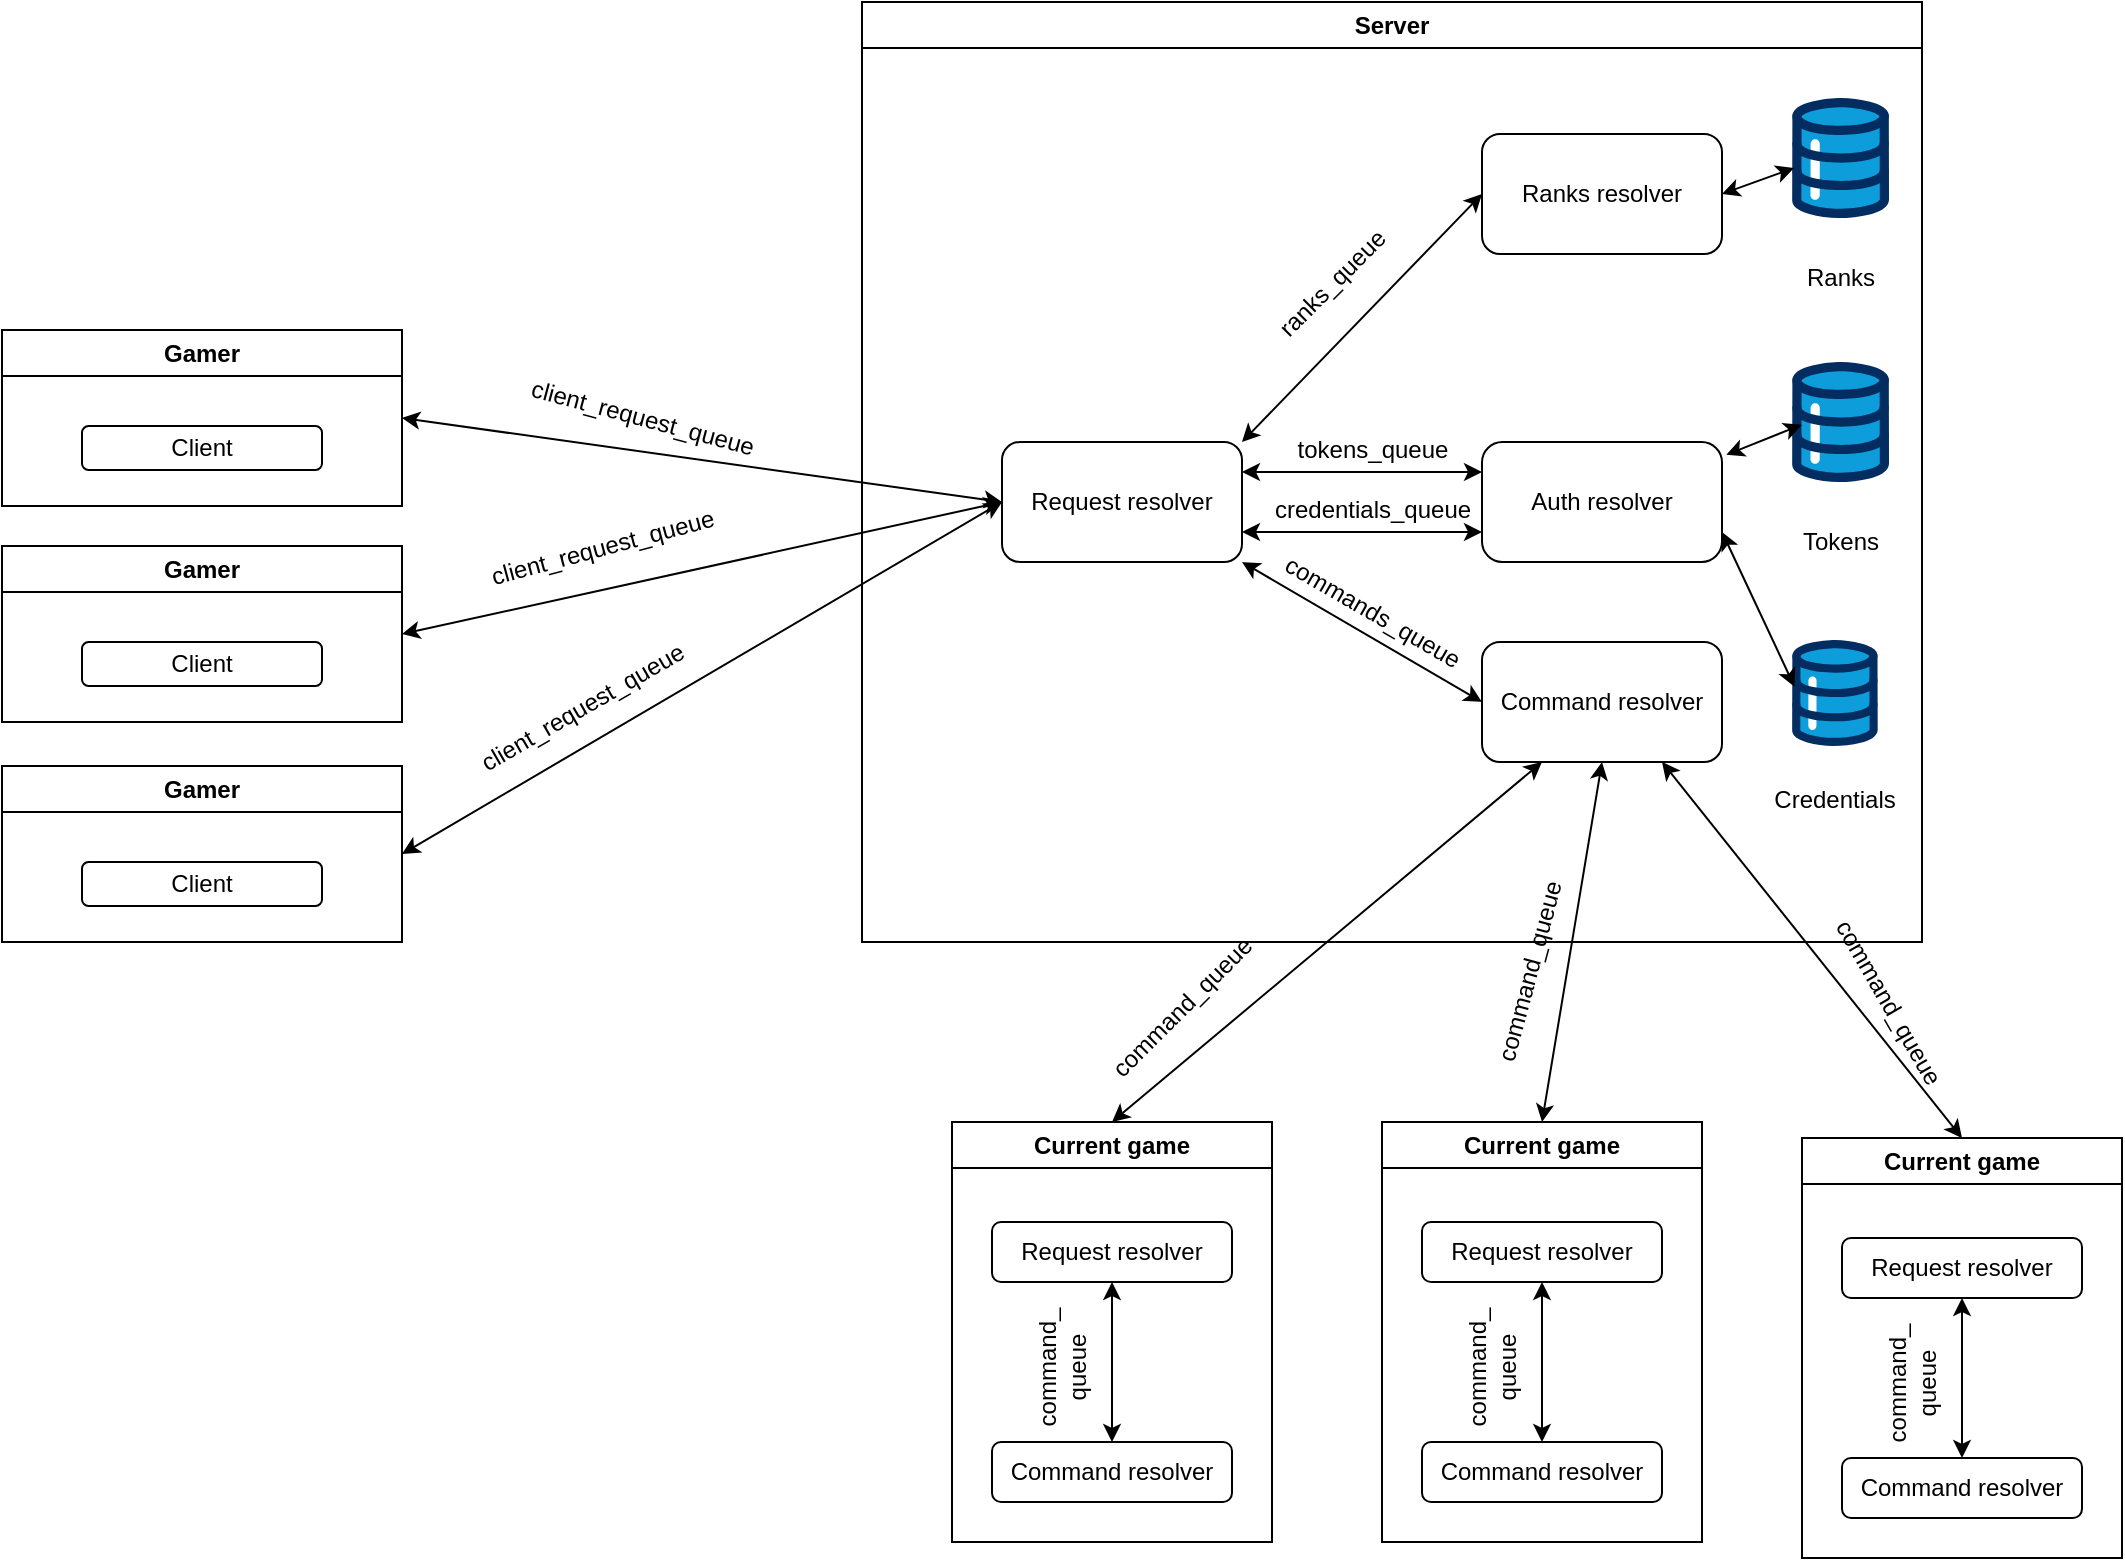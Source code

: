 <mxfile version="22.1.21" type="device">
  <diagram id="Ht1M8jgEwFfnCIfOTk4-" name="Page-1">
    <mxGraphModel dx="496" dy="1411" grid="1" gridSize="10" guides="1" tooltips="1" connect="1" arrows="1" fold="1" page="1" pageScale="1" pageWidth="1169" pageHeight="827" math="0" shadow="0">
      <root>
        <mxCell id="0" />
        <mxCell id="1" parent="0" />
        <mxCell id="ARf84FgYOcT5vbnDHxGA-6" value="Server" style="swimlane;whiteSpace=wrap;html=1;" parent="1" vertex="1">
          <mxGeometry x="450" y="-808" width="530" height="470" as="geometry">
            <mxRectangle x="405" y="-808" width="140" height="30" as="alternateBounds" />
          </mxGeometry>
        </mxCell>
        <mxCell id="ARf84FgYOcT5vbnDHxGA-1" value="Credentials" style="verticalLabelPosition=bottom;aspect=fixed;html=1;shape=mxgraph.salesforce.data;" parent="ARf84FgYOcT5vbnDHxGA-6" vertex="1">
          <mxGeometry x="465" y="319" width="42.93" height="53" as="geometry" />
        </mxCell>
        <mxCell id="ARf84FgYOcT5vbnDHxGA-2" value="Ranks" style="verticalLabelPosition=bottom;aspect=fixed;html=1;shape=mxgraph.salesforce.data;" parent="ARf84FgYOcT5vbnDHxGA-6" vertex="1">
          <mxGeometry x="465" y="48" width="48.6" height="60" as="geometry" />
        </mxCell>
        <mxCell id="ARf84FgYOcT5vbnDHxGA-3" value="Tokens" style="verticalLabelPosition=bottom;aspect=fixed;html=1;shape=mxgraph.salesforce.data;" parent="ARf84FgYOcT5vbnDHxGA-6" vertex="1">
          <mxGeometry x="465" y="180" width="48.6" height="60" as="geometry" />
        </mxCell>
        <mxCell id="ARf84FgYOcT5vbnDHxGA-11" value="Ranks resolver" style="rounded=1;whiteSpace=wrap;html=1;" parent="ARf84FgYOcT5vbnDHxGA-6" vertex="1">
          <mxGeometry x="310" y="66" width="120" height="60" as="geometry" />
        </mxCell>
        <mxCell id="ARf84FgYOcT5vbnDHxGA-13" value="Command resolver" style="rounded=1;whiteSpace=wrap;html=1;" parent="ARf84FgYOcT5vbnDHxGA-6" vertex="1">
          <mxGeometry x="310" y="320" width="120" height="60" as="geometry" />
        </mxCell>
        <mxCell id="ARf84FgYOcT5vbnDHxGA-14" value="Request resolver" style="rounded=1;whiteSpace=wrap;html=1;" parent="ARf84FgYOcT5vbnDHxGA-6" vertex="1">
          <mxGeometry x="70" y="220" width="120" height="60" as="geometry" />
        </mxCell>
        <mxCell id="ARf84FgYOcT5vbnDHxGA-12" value="Auth resolver" style="rounded=1;whiteSpace=wrap;html=1;arcSize=17;" parent="ARf84FgYOcT5vbnDHxGA-6" vertex="1">
          <mxGeometry x="310" y="220" width="120" height="60" as="geometry" />
        </mxCell>
        <mxCell id="O7wRp2Qk0xSphGMLsmgk-9" value="" style="endArrow=classic;startArrow=classic;html=1;rounded=0;entryX=0;entryY=0.25;entryDx=0;entryDy=0;exitX=1;exitY=0.25;exitDx=0;exitDy=0;" parent="ARf84FgYOcT5vbnDHxGA-6" source="ARf84FgYOcT5vbnDHxGA-14" target="ARf84FgYOcT5vbnDHxGA-12" edge="1">
          <mxGeometry width="50" height="50" relative="1" as="geometry">
            <mxPoint x="170" y="230" as="sourcePoint" />
            <mxPoint x="220" y="180" as="targetPoint" />
          </mxGeometry>
        </mxCell>
        <mxCell id="O7wRp2Qk0xSphGMLsmgk-10" value="" style="endArrow=classic;startArrow=classic;html=1;rounded=0;entryX=0;entryY=0.5;entryDx=0;entryDy=0;exitX=1;exitY=0;exitDx=0;exitDy=0;" parent="ARf84FgYOcT5vbnDHxGA-6" source="ARf84FgYOcT5vbnDHxGA-14" target="ARf84FgYOcT5vbnDHxGA-11" edge="1">
          <mxGeometry width="50" height="50" relative="1" as="geometry">
            <mxPoint x="130" y="160" as="sourcePoint" />
            <mxPoint x="180" y="110" as="targetPoint" />
          </mxGeometry>
        </mxCell>
        <mxCell id="O7wRp2Qk0xSphGMLsmgk-11" value="" style="endArrow=classic;startArrow=classic;html=1;rounded=0;exitX=1;exitY=1;exitDx=0;exitDy=0;entryX=0;entryY=0.5;entryDx=0;entryDy=0;" parent="ARf84FgYOcT5vbnDHxGA-6" source="ARf84FgYOcT5vbnDHxGA-14" target="ARf84FgYOcT5vbnDHxGA-13" edge="1">
          <mxGeometry width="50" height="50" relative="1" as="geometry">
            <mxPoint x="220" y="410" as="sourcePoint" />
            <mxPoint x="270" y="360" as="targetPoint" />
          </mxGeometry>
        </mxCell>
        <mxCell id="O7wRp2Qk0xSphGMLsmgk-12" value="" style="endArrow=classic;startArrow=classic;html=1;rounded=0;entryX=0.019;entryY=0.583;entryDx=0;entryDy=0;entryPerimeter=0;exitX=1;exitY=0.5;exitDx=0;exitDy=0;" parent="ARf84FgYOcT5vbnDHxGA-6" source="ARf84FgYOcT5vbnDHxGA-11" target="ARf84FgYOcT5vbnDHxGA-2" edge="1">
          <mxGeometry width="50" height="50" relative="1" as="geometry">
            <mxPoint x="450" y="160" as="sourcePoint" />
            <mxPoint x="500" y="110" as="targetPoint" />
          </mxGeometry>
        </mxCell>
        <mxCell id="O7wRp2Qk0xSphGMLsmgk-13" value="" style="endArrow=classic;startArrow=classic;html=1;rounded=0;exitX=1.018;exitY=0.107;exitDx=0;exitDy=0;exitPerimeter=0;entryX=0.1;entryY=0.522;entryDx=0;entryDy=0;entryPerimeter=0;" parent="ARf84FgYOcT5vbnDHxGA-6" source="ARf84FgYOcT5vbnDHxGA-12" target="ARf84FgYOcT5vbnDHxGA-3" edge="1">
          <mxGeometry width="50" height="50" relative="1" as="geometry">
            <mxPoint x="460" y="260" as="sourcePoint" />
            <mxPoint x="510" y="210" as="targetPoint" />
          </mxGeometry>
        </mxCell>
        <mxCell id="O7wRp2Qk0xSphGMLsmgk-14" value="" style="endArrow=classic;startArrow=classic;html=1;rounded=0;exitX=1;exitY=0.75;exitDx=0;exitDy=0;entryX=0.028;entryY=0.441;entryDx=0;entryDy=0;entryPerimeter=0;" parent="ARf84FgYOcT5vbnDHxGA-6" source="ARf84FgYOcT5vbnDHxGA-12" target="ARf84FgYOcT5vbnDHxGA-1" edge="1">
          <mxGeometry width="50" height="50" relative="1" as="geometry">
            <mxPoint x="500" y="360" as="sourcePoint" />
            <mxPoint x="550" y="310" as="targetPoint" />
          </mxGeometry>
        </mxCell>
        <mxCell id="O7wRp2Qk0xSphGMLsmgk-57" value="ranks_queue" style="text;html=1;align=center;verticalAlign=middle;resizable=0;points=[];autosize=1;strokeColor=none;fillColor=none;rotation=-45;" parent="ARf84FgYOcT5vbnDHxGA-6" vertex="1">
          <mxGeometry x="190" y="126" width="90" height="30" as="geometry" />
        </mxCell>
        <mxCell id="O7wRp2Qk0xSphGMLsmgk-59" value="tokens_queue" style="text;html=1;align=center;verticalAlign=middle;resizable=0;points=[];autosize=1;strokeColor=none;fillColor=none;rotation=0;" parent="ARf84FgYOcT5vbnDHxGA-6" vertex="1">
          <mxGeometry x="205" y="209" width="100" height="30" as="geometry" />
        </mxCell>
        <mxCell id="O7wRp2Qk0xSphGMLsmgk-60" value="commands_queue" style="text;html=1;align=center;verticalAlign=middle;resizable=0;points=[];autosize=1;strokeColor=none;fillColor=none;rotation=30;" parent="ARf84FgYOcT5vbnDHxGA-6" vertex="1">
          <mxGeometry x="195" y="290" width="120" height="30" as="geometry" />
        </mxCell>
        <mxCell id="u6qkwt_XMD6DtzVuyal4-1" value="" style="endArrow=classic;startArrow=classic;html=1;rounded=0;exitX=1;exitY=0.75;exitDx=0;exitDy=0;entryX=0;entryY=0.75;entryDx=0;entryDy=0;" edge="1" parent="ARf84FgYOcT5vbnDHxGA-6" source="ARf84FgYOcT5vbnDHxGA-14" target="ARf84FgYOcT5vbnDHxGA-12">
          <mxGeometry width="50" height="50" relative="1" as="geometry">
            <mxPoint x="190" y="378" as="sourcePoint" />
            <mxPoint x="240" y="328" as="targetPoint" />
          </mxGeometry>
        </mxCell>
        <mxCell id="u6qkwt_XMD6DtzVuyal4-2" value="credentials_queue" style="text;html=1;align=center;verticalAlign=middle;resizable=0;points=[];autosize=1;strokeColor=none;fillColor=none;rotation=0;" vertex="1" parent="ARf84FgYOcT5vbnDHxGA-6">
          <mxGeometry x="195" y="239" width="120" height="30" as="geometry" />
        </mxCell>
        <mxCell id="O7wRp2Qk0xSphGMLsmgk-15" value="Current game" style="swimlane;whiteSpace=wrap;html=1;" parent="1" vertex="1">
          <mxGeometry x="495" y="-248" width="160" height="210" as="geometry" />
        </mxCell>
        <mxCell id="O7wRp2Qk0xSphGMLsmgk-26" value="Command resolver" style="rounded=1;whiteSpace=wrap;html=1;" parent="O7wRp2Qk0xSphGMLsmgk-15" vertex="1">
          <mxGeometry x="20" y="160" width="120" height="30" as="geometry" />
        </mxCell>
        <mxCell id="O7wRp2Qk0xSphGMLsmgk-27" value="Request resolver" style="rounded=1;whiteSpace=wrap;html=1;" parent="O7wRp2Qk0xSphGMLsmgk-15" vertex="1">
          <mxGeometry x="20" y="50" width="120" height="30" as="geometry" />
        </mxCell>
        <mxCell id="O7wRp2Qk0xSphGMLsmgk-36" value="" style="endArrow=classic;startArrow=classic;html=1;rounded=0;exitX=0.5;exitY=0;exitDx=0;exitDy=0;entryX=0.5;entryY=1;entryDx=0;entryDy=0;" parent="O7wRp2Qk0xSphGMLsmgk-15" source="O7wRp2Qk0xSphGMLsmgk-26" target="O7wRp2Qk0xSphGMLsmgk-27" edge="1">
          <mxGeometry width="50" height="50" relative="1" as="geometry">
            <mxPoint x="140" y="-2" as="sourcePoint" />
            <mxPoint x="190" y="-52" as="targetPoint" />
          </mxGeometry>
        </mxCell>
        <mxCell id="u6qkwt_XMD6DtzVuyal4-3" value="command_&lt;br&gt;queue" style="text;html=1;align=center;verticalAlign=middle;resizable=0;points=[];autosize=1;strokeColor=none;fillColor=none;rotation=-90;" vertex="1" parent="O7wRp2Qk0xSphGMLsmgk-15">
          <mxGeometry x="15" y="103" width="80" height="40" as="geometry" />
        </mxCell>
        <mxCell id="O7wRp2Qk0xSphGMLsmgk-16" value="" style="endArrow=classic;startArrow=classic;html=1;rounded=0;entryX=0.25;entryY=1;entryDx=0;entryDy=0;exitX=0.5;exitY=0;exitDx=0;exitDy=0;" parent="1" source="O7wRp2Qk0xSphGMLsmgk-15" target="ARf84FgYOcT5vbnDHxGA-13" edge="1">
          <mxGeometry width="50" height="50" relative="1" as="geometry">
            <mxPoint x="690" y="-208" as="sourcePoint" />
            <mxPoint x="740" y="-258" as="targetPoint" />
          </mxGeometry>
        </mxCell>
        <mxCell id="O7wRp2Qk0xSphGMLsmgk-17" value="" style="endArrow=classic;startArrow=classic;html=1;rounded=0;entryX=0.5;entryY=1;entryDx=0;entryDy=0;exitX=0.5;exitY=0;exitDx=0;exitDy=0;" parent="1" source="u6qkwt_XMD6DtzVuyal4-4" target="ARf84FgYOcT5vbnDHxGA-13" edge="1">
          <mxGeometry width="50" height="50" relative="1" as="geometry">
            <mxPoint x="775" y="-248" as="sourcePoint" />
            <mxPoint x="370" y="-408" as="targetPoint" />
          </mxGeometry>
        </mxCell>
        <mxCell id="O7wRp2Qk0xSphGMLsmgk-18" value="" style="endArrow=classic;startArrow=classic;html=1;rounded=0;entryX=0.75;entryY=1;entryDx=0;entryDy=0;exitX=0.5;exitY=0;exitDx=0;exitDy=0;" parent="1" source="u6qkwt_XMD6DtzVuyal4-9" target="ARf84FgYOcT5vbnDHxGA-13" edge="1">
          <mxGeometry width="50" height="50" relative="1" as="geometry">
            <mxPoint x="975" y="-248" as="sourcePoint" />
            <mxPoint x="740" y="-258" as="targetPoint" />
          </mxGeometry>
        </mxCell>
        <mxCell id="O7wRp2Qk0xSphGMLsmgk-20" value="Gamer" style="swimlane;whiteSpace=wrap;html=1;" parent="1" vertex="1">
          <mxGeometry x="20" y="-644" width="200" height="88" as="geometry" />
        </mxCell>
        <mxCell id="O7wRp2Qk0xSphGMLsmgk-21" value="Client" style="rounded=1;whiteSpace=wrap;html=1;" parent="O7wRp2Qk0xSphGMLsmgk-20" vertex="1">
          <mxGeometry x="40" y="48" width="120" height="22" as="geometry" />
        </mxCell>
        <mxCell id="O7wRp2Qk0xSphGMLsmgk-22" value="" style="endArrow=classic;startArrow=classic;html=1;rounded=0;exitX=1;exitY=0.5;exitDx=0;exitDy=0;entryX=0;entryY=0.5;entryDx=0;entryDy=0;" parent="1" source="O7wRp2Qk0xSphGMLsmgk-20" target="ARf84FgYOcT5vbnDHxGA-14" edge="1">
          <mxGeometry width="50" height="50" relative="1" as="geometry">
            <mxPoint x="260" y="-558" as="sourcePoint" />
            <mxPoint x="310" y="-608" as="targetPoint" />
          </mxGeometry>
        </mxCell>
        <mxCell id="O7wRp2Qk0xSphGMLsmgk-46" value="Gamer" style="swimlane;whiteSpace=wrap;html=1;" parent="1" vertex="1">
          <mxGeometry x="20" y="-536" width="200" height="88" as="geometry" />
        </mxCell>
        <mxCell id="O7wRp2Qk0xSphGMLsmgk-47" value="Client" style="rounded=1;whiteSpace=wrap;html=1;" parent="O7wRp2Qk0xSphGMLsmgk-46" vertex="1">
          <mxGeometry x="40" y="48" width="120" height="22" as="geometry" />
        </mxCell>
        <mxCell id="O7wRp2Qk0xSphGMLsmgk-48" value="Gamer" style="swimlane;whiteSpace=wrap;html=1;" parent="1" vertex="1">
          <mxGeometry x="20" y="-426" width="200" height="88" as="geometry" />
        </mxCell>
        <mxCell id="O7wRp2Qk0xSphGMLsmgk-49" value="Client" style="rounded=1;whiteSpace=wrap;html=1;" parent="O7wRp2Qk0xSphGMLsmgk-48" vertex="1">
          <mxGeometry x="40" y="48" width="120" height="22" as="geometry" />
        </mxCell>
        <mxCell id="O7wRp2Qk0xSphGMLsmgk-50" value="" style="endArrow=classic;startArrow=classic;html=1;rounded=0;exitX=1;exitY=0.5;exitDx=0;exitDy=0;entryX=0;entryY=0.5;entryDx=0;entryDy=0;" parent="1" source="O7wRp2Qk0xSphGMLsmgk-46" target="ARf84FgYOcT5vbnDHxGA-14" edge="1">
          <mxGeometry width="50" height="50" relative="1" as="geometry">
            <mxPoint x="350" y="-604" as="sourcePoint" />
            <mxPoint x="485" y="-548" as="targetPoint" />
          </mxGeometry>
        </mxCell>
        <mxCell id="O7wRp2Qk0xSphGMLsmgk-51" value="" style="endArrow=classic;startArrow=classic;html=1;rounded=0;exitX=1;exitY=0.5;exitDx=0;exitDy=0;entryX=0;entryY=0.5;entryDx=0;entryDy=0;" parent="1" source="O7wRp2Qk0xSphGMLsmgk-48" target="ARf84FgYOcT5vbnDHxGA-14" edge="1">
          <mxGeometry width="50" height="50" relative="1" as="geometry">
            <mxPoint x="350" y="-496" as="sourcePoint" />
            <mxPoint x="470" y="-550" as="targetPoint" />
          </mxGeometry>
        </mxCell>
        <mxCell id="O7wRp2Qk0xSphGMLsmgk-54" value="client_request_queue" style="text;html=1;align=center;verticalAlign=middle;resizable=0;points=[];autosize=1;strokeColor=none;fillColor=none;rotation=15;" parent="1" vertex="1">
          <mxGeometry x="270" y="-615" width="140" height="30" as="geometry" />
        </mxCell>
        <mxCell id="O7wRp2Qk0xSphGMLsmgk-55" value="client_request_queue" style="text;html=1;align=center;verticalAlign=middle;resizable=0;points=[];autosize=1;strokeColor=none;fillColor=none;rotation=-15;" parent="1" vertex="1">
          <mxGeometry x="250" y="-550" width="140" height="30" as="geometry" />
        </mxCell>
        <mxCell id="O7wRp2Qk0xSphGMLsmgk-56" value="client_request_queue" style="text;html=1;align=center;verticalAlign=middle;resizable=0;points=[];autosize=1;strokeColor=none;fillColor=none;rotation=-30;" parent="1" vertex="1">
          <mxGeometry x="240" y="-470" width="140" height="30" as="geometry" />
        </mxCell>
        <mxCell id="O7wRp2Qk0xSphGMLsmgk-61" value="command_queue" style="text;html=1;align=center;verticalAlign=middle;resizable=0;points=[];autosize=1;strokeColor=none;fillColor=none;rotation=-45;" parent="1" vertex="1">
          <mxGeometry x="550" y="-320" width="120" height="30" as="geometry" />
        </mxCell>
        <mxCell id="O7wRp2Qk0xSphGMLsmgk-62" value="command_queue" style="text;html=1;align=center;verticalAlign=middle;resizable=0;points=[];autosize=1;strokeColor=none;fillColor=none;rotation=-75;" parent="1" vertex="1">
          <mxGeometry x="724" y="-338" width="120" height="30" as="geometry" />
        </mxCell>
        <mxCell id="O7wRp2Qk0xSphGMLsmgk-63" value="command_queue" style="text;html=1;align=center;verticalAlign=middle;resizable=0;points=[];autosize=1;strokeColor=none;fillColor=none;rotation=60;" parent="1" vertex="1">
          <mxGeometry x="903" y="-323" width="120" height="30" as="geometry" />
        </mxCell>
        <mxCell id="u6qkwt_XMD6DtzVuyal4-4" value="Current game" style="swimlane;whiteSpace=wrap;html=1;" vertex="1" parent="1">
          <mxGeometry x="710" y="-248" width="160" height="210" as="geometry" />
        </mxCell>
        <mxCell id="u6qkwt_XMD6DtzVuyal4-5" value="Command resolver" style="rounded=1;whiteSpace=wrap;html=1;" vertex="1" parent="u6qkwt_XMD6DtzVuyal4-4">
          <mxGeometry x="20" y="160" width="120" height="30" as="geometry" />
        </mxCell>
        <mxCell id="u6qkwt_XMD6DtzVuyal4-6" value="Request resolver" style="rounded=1;whiteSpace=wrap;html=1;" vertex="1" parent="u6qkwt_XMD6DtzVuyal4-4">
          <mxGeometry x="20" y="50" width="120" height="30" as="geometry" />
        </mxCell>
        <mxCell id="u6qkwt_XMD6DtzVuyal4-7" value="" style="endArrow=classic;startArrow=classic;html=1;rounded=0;exitX=0.5;exitY=0;exitDx=0;exitDy=0;entryX=0.5;entryY=1;entryDx=0;entryDy=0;" edge="1" parent="u6qkwt_XMD6DtzVuyal4-4" source="u6qkwt_XMD6DtzVuyal4-5" target="u6qkwt_XMD6DtzVuyal4-6">
          <mxGeometry width="50" height="50" relative="1" as="geometry">
            <mxPoint x="140" y="-2" as="sourcePoint" />
            <mxPoint x="190" y="-52" as="targetPoint" />
          </mxGeometry>
        </mxCell>
        <mxCell id="u6qkwt_XMD6DtzVuyal4-8" value="command_&lt;br&gt;queue" style="text;html=1;align=center;verticalAlign=middle;resizable=0;points=[];autosize=1;strokeColor=none;fillColor=none;rotation=-90;" vertex="1" parent="u6qkwt_XMD6DtzVuyal4-4">
          <mxGeometry x="15" y="103" width="80" height="40" as="geometry" />
        </mxCell>
        <mxCell id="u6qkwt_XMD6DtzVuyal4-9" value="Current game" style="swimlane;whiteSpace=wrap;html=1;" vertex="1" parent="1">
          <mxGeometry x="920" y="-240" width="160" height="210" as="geometry" />
        </mxCell>
        <mxCell id="u6qkwt_XMD6DtzVuyal4-10" value="Command resolver" style="rounded=1;whiteSpace=wrap;html=1;" vertex="1" parent="u6qkwt_XMD6DtzVuyal4-9">
          <mxGeometry x="20" y="160" width="120" height="30" as="geometry" />
        </mxCell>
        <mxCell id="u6qkwt_XMD6DtzVuyal4-11" value="Request resolver" style="rounded=1;whiteSpace=wrap;html=1;" vertex="1" parent="u6qkwt_XMD6DtzVuyal4-9">
          <mxGeometry x="20" y="50" width="120" height="30" as="geometry" />
        </mxCell>
        <mxCell id="u6qkwt_XMD6DtzVuyal4-12" value="" style="endArrow=classic;startArrow=classic;html=1;rounded=0;exitX=0.5;exitY=0;exitDx=0;exitDy=0;entryX=0.5;entryY=1;entryDx=0;entryDy=0;" edge="1" parent="u6qkwt_XMD6DtzVuyal4-9" source="u6qkwt_XMD6DtzVuyal4-10" target="u6qkwt_XMD6DtzVuyal4-11">
          <mxGeometry width="50" height="50" relative="1" as="geometry">
            <mxPoint x="140" y="-2" as="sourcePoint" />
            <mxPoint x="190" y="-52" as="targetPoint" />
          </mxGeometry>
        </mxCell>
        <mxCell id="u6qkwt_XMD6DtzVuyal4-13" value="command_&lt;br&gt;queue" style="text;html=1;align=center;verticalAlign=middle;resizable=0;points=[];autosize=1;strokeColor=none;fillColor=none;rotation=-90;" vertex="1" parent="u6qkwt_XMD6DtzVuyal4-9">
          <mxGeometry x="15" y="103" width="80" height="40" as="geometry" />
        </mxCell>
      </root>
    </mxGraphModel>
  </diagram>
</mxfile>
